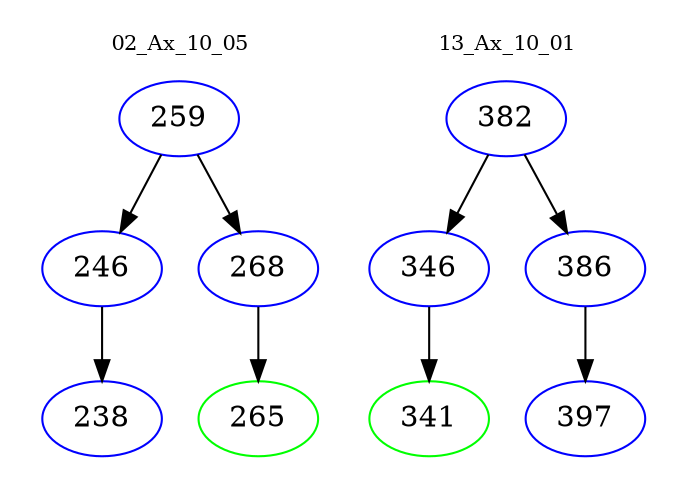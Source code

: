 digraph{
subgraph cluster_0 {
color = white
label = "02_Ax_10_05";
fontsize=10;
T0_259 [label="259", color="blue"]
T0_259 -> T0_246 [color="black"]
T0_246 [label="246", color="blue"]
T0_246 -> T0_238 [color="black"]
T0_238 [label="238", color="blue"]
T0_259 -> T0_268 [color="black"]
T0_268 [label="268", color="blue"]
T0_268 -> T0_265 [color="black"]
T0_265 [label="265", color="green"]
}
subgraph cluster_1 {
color = white
label = "13_Ax_10_01";
fontsize=10;
T1_382 [label="382", color="blue"]
T1_382 -> T1_346 [color="black"]
T1_346 [label="346", color="blue"]
T1_346 -> T1_341 [color="black"]
T1_341 [label="341", color="green"]
T1_382 -> T1_386 [color="black"]
T1_386 [label="386", color="blue"]
T1_386 -> T1_397 [color="black"]
T1_397 [label="397", color="blue"]
}
}
